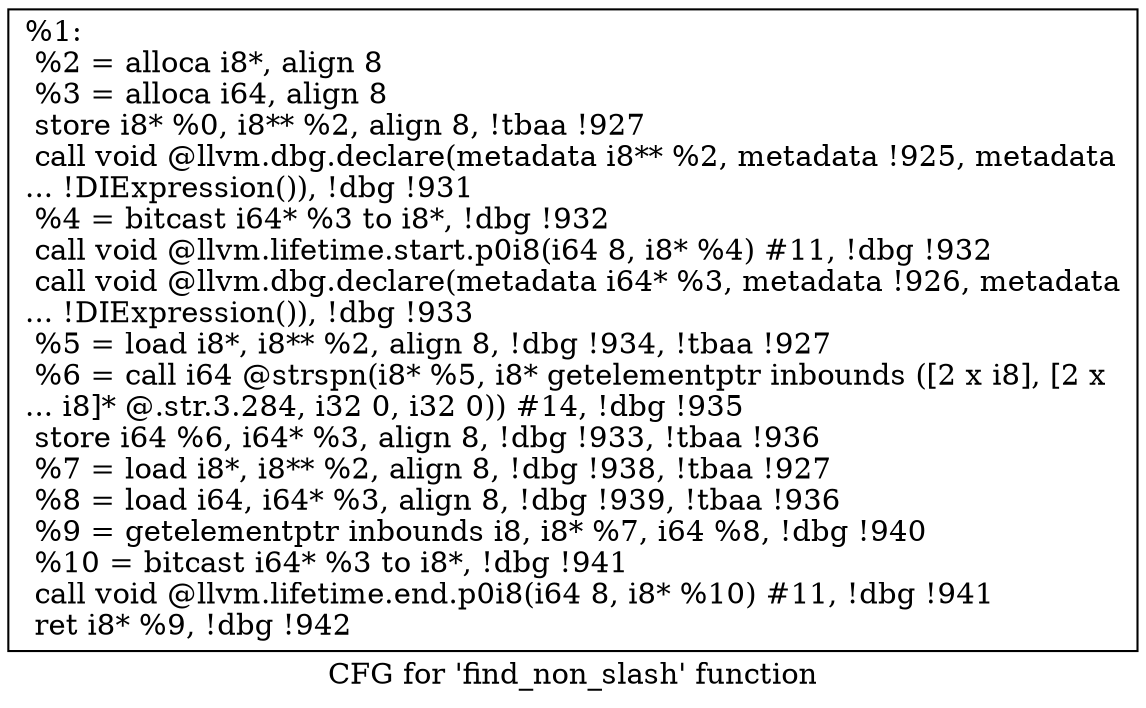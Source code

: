 digraph "CFG for 'find_non_slash' function" {
	label="CFG for 'find_non_slash' function";

	Node0x2531910 [shape=record,label="{%1:\l  %2 = alloca i8*, align 8\l  %3 = alloca i64, align 8\l  store i8* %0, i8** %2, align 8, !tbaa !927\l  call void @llvm.dbg.declare(metadata i8** %2, metadata !925, metadata\l... !DIExpression()), !dbg !931\l  %4 = bitcast i64* %3 to i8*, !dbg !932\l  call void @llvm.lifetime.start.p0i8(i64 8, i8* %4) #11, !dbg !932\l  call void @llvm.dbg.declare(metadata i64* %3, metadata !926, metadata\l... !DIExpression()), !dbg !933\l  %5 = load i8*, i8** %2, align 8, !dbg !934, !tbaa !927\l  %6 = call i64 @strspn(i8* %5, i8* getelementptr inbounds ([2 x i8], [2 x\l... i8]* @.str.3.284, i32 0, i32 0)) #14, !dbg !935\l  store i64 %6, i64* %3, align 8, !dbg !933, !tbaa !936\l  %7 = load i8*, i8** %2, align 8, !dbg !938, !tbaa !927\l  %8 = load i64, i64* %3, align 8, !dbg !939, !tbaa !936\l  %9 = getelementptr inbounds i8, i8* %7, i64 %8, !dbg !940\l  %10 = bitcast i64* %3 to i8*, !dbg !941\l  call void @llvm.lifetime.end.p0i8(i64 8, i8* %10) #11, !dbg !941\l  ret i8* %9, !dbg !942\l}"];
}
